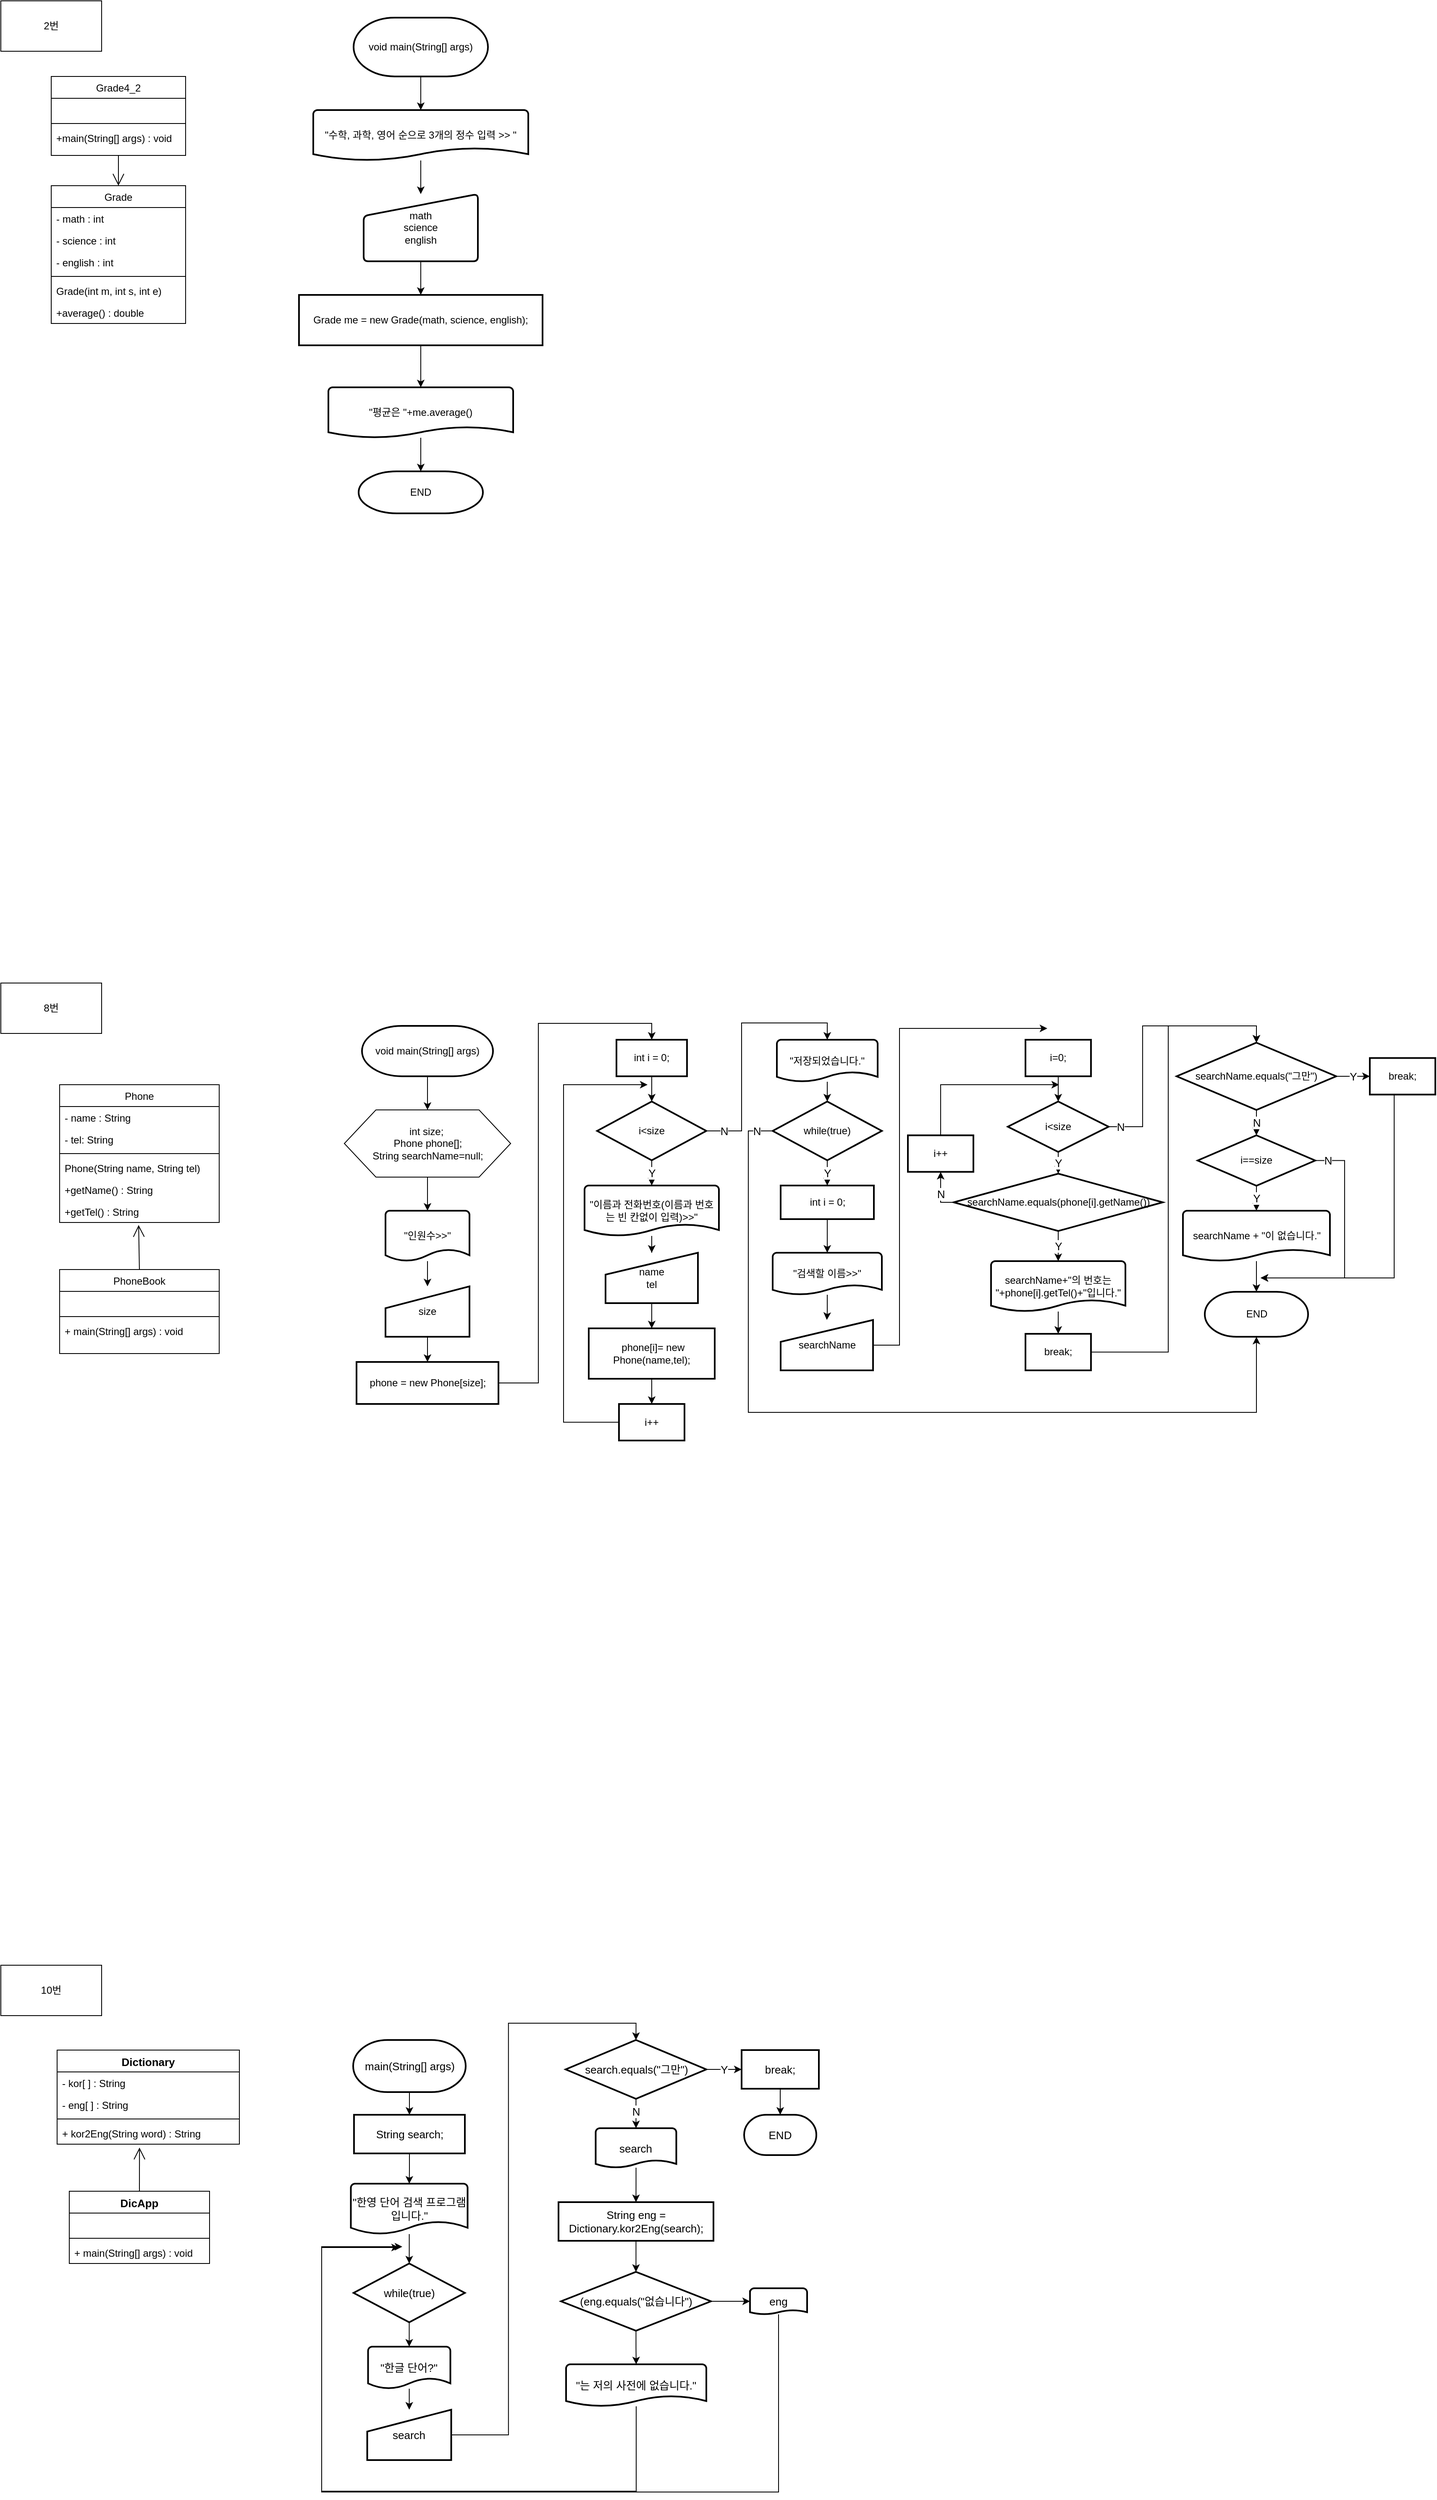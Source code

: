 <mxfile version="14.4.8" type="github">
  <diagram id="C5RBs43oDa-KdzZeNtuy" name="Page-1">
    <mxGraphModel dx="1182" dy="707" grid="0" gridSize="10" guides="1" tooltips="1" connect="1" arrows="1" fold="1" page="1" pageScale="1" pageWidth="827" pageHeight="1169" math="0" shadow="0">
      <root>
        <mxCell id="WIyWlLk6GJQsqaUBKTNV-0" />
        <mxCell id="WIyWlLk6GJQsqaUBKTNV-1" parent="WIyWlLk6GJQsqaUBKTNV-0" />
        <mxCell id="zkfFHV4jXpPFQw0GAbJ--0" value="Grade" style="swimlane;fontStyle=0;align=center;verticalAlign=top;childLayout=stackLayout;horizontal=1;startSize=26;horizontalStack=0;resizeParent=1;resizeLast=0;collapsible=1;marginBottom=0;rounded=0;shadow=0;strokeWidth=1;" parent="WIyWlLk6GJQsqaUBKTNV-1" vertex="1">
          <mxGeometry x="60" y="220" width="160" height="164" as="geometry">
            <mxRectangle x="230" y="140" width="160" height="26" as="alternateBounds" />
          </mxGeometry>
        </mxCell>
        <mxCell id="zkfFHV4jXpPFQw0GAbJ--1" value="- math : int " style="text;align=left;verticalAlign=top;spacingLeft=4;spacingRight=4;overflow=hidden;rotatable=0;points=[[0,0.5],[1,0.5]];portConstraint=eastwest;" parent="zkfFHV4jXpPFQw0GAbJ--0" vertex="1">
          <mxGeometry y="26" width="160" height="26" as="geometry" />
        </mxCell>
        <mxCell id="zkfFHV4jXpPFQw0GAbJ--2" value="- science : int" style="text;align=left;verticalAlign=top;spacingLeft=4;spacingRight=4;overflow=hidden;rotatable=0;points=[[0,0.5],[1,0.5]];portConstraint=eastwest;rounded=0;shadow=0;html=0;" parent="zkfFHV4jXpPFQw0GAbJ--0" vertex="1">
          <mxGeometry y="52" width="160" height="26" as="geometry" />
        </mxCell>
        <mxCell id="zkfFHV4jXpPFQw0GAbJ--3" value="- english : int" style="text;align=left;verticalAlign=top;spacingLeft=4;spacingRight=4;overflow=hidden;rotatable=0;points=[[0,0.5],[1,0.5]];portConstraint=eastwest;rounded=0;shadow=0;html=0;" parent="zkfFHV4jXpPFQw0GAbJ--0" vertex="1">
          <mxGeometry y="78" width="160" height="26" as="geometry" />
        </mxCell>
        <mxCell id="zkfFHV4jXpPFQw0GAbJ--4" value="" style="line;html=1;strokeWidth=1;align=left;verticalAlign=middle;spacingTop=-1;spacingLeft=3;spacingRight=3;rotatable=0;labelPosition=right;points=[];portConstraint=eastwest;" parent="zkfFHV4jXpPFQw0GAbJ--0" vertex="1">
          <mxGeometry y="104" width="160" height="8" as="geometry" />
        </mxCell>
        <mxCell id="zkfFHV4jXpPFQw0GAbJ--5" value="Grade(int m, int s, int e)" style="text;align=left;verticalAlign=top;spacingLeft=4;spacingRight=4;overflow=hidden;rotatable=0;points=[[0,0.5],[1,0.5]];portConstraint=eastwest;" parent="zkfFHV4jXpPFQw0GAbJ--0" vertex="1">
          <mxGeometry y="112" width="160" height="26" as="geometry" />
        </mxCell>
        <mxCell id="ldbKTRJ3cHXNDMAEZ_0d-0" value="+average() : double" style="text;align=left;verticalAlign=top;spacingLeft=4;spacingRight=4;overflow=hidden;rotatable=0;points=[[0,0.5],[1,0.5]];portConstraint=eastwest;" vertex="1" parent="zkfFHV4jXpPFQw0GAbJ--0">
          <mxGeometry y="138" width="160" height="26" as="geometry" />
        </mxCell>
        <mxCell id="zkfFHV4jXpPFQw0GAbJ--6" value="Grade4_2" style="swimlane;fontStyle=0;align=center;verticalAlign=top;childLayout=stackLayout;horizontal=1;startSize=26;horizontalStack=0;resizeParent=1;resizeLast=0;collapsible=1;marginBottom=0;rounded=0;shadow=0;strokeWidth=1;" parent="WIyWlLk6GJQsqaUBKTNV-1" vertex="1">
          <mxGeometry x="60" y="90" width="160" height="94" as="geometry">
            <mxRectangle x="130" y="380" width="160" height="26" as="alternateBounds" />
          </mxGeometry>
        </mxCell>
        <mxCell id="zkfFHV4jXpPFQw0GAbJ--7" value=" " style="text;align=left;verticalAlign=top;spacingLeft=4;spacingRight=4;overflow=hidden;rotatable=0;points=[[0,0.5],[1,0.5]];portConstraint=eastwest;" parent="zkfFHV4jXpPFQw0GAbJ--6" vertex="1">
          <mxGeometry y="26" width="160" height="26" as="geometry" />
        </mxCell>
        <mxCell id="zkfFHV4jXpPFQw0GAbJ--9" value="" style="line;html=1;strokeWidth=1;align=left;verticalAlign=middle;spacingTop=-1;spacingLeft=3;spacingRight=3;rotatable=0;labelPosition=right;points=[];portConstraint=eastwest;" parent="zkfFHV4jXpPFQw0GAbJ--6" vertex="1">
          <mxGeometry y="52" width="160" height="8" as="geometry" />
        </mxCell>
        <mxCell id="zkfFHV4jXpPFQw0GAbJ--10" value="+main(String[] args) : void" style="text;align=left;verticalAlign=top;spacingLeft=4;spacingRight=4;overflow=hidden;rotatable=0;points=[[0,0.5],[1,0.5]];portConstraint=eastwest;fontStyle=0" parent="zkfFHV4jXpPFQw0GAbJ--6" vertex="1">
          <mxGeometry y="60" width="160" height="26" as="geometry" />
        </mxCell>
        <mxCell id="ldbKTRJ3cHXNDMAEZ_0d-1" value="" style="endArrow=open;endFill=1;endSize=12;html=1;exitX=0.5;exitY=1;exitDx=0;exitDy=0;entryX=0.5;entryY=0;entryDx=0;entryDy=0;" edge="1" parent="WIyWlLk6GJQsqaUBKTNV-1" source="zkfFHV4jXpPFQw0GAbJ--6" target="zkfFHV4jXpPFQw0GAbJ--0">
          <mxGeometry width="160" relative="1" as="geometry">
            <mxPoint x="330" y="360" as="sourcePoint" />
            <mxPoint x="490" y="360" as="targetPoint" />
          </mxGeometry>
        </mxCell>
        <mxCell id="ldbKTRJ3cHXNDMAEZ_0d-3" value="2번" style="rounded=0;whiteSpace=wrap;html=1;" vertex="1" parent="WIyWlLk6GJQsqaUBKTNV-1">
          <mxGeometry width="120" height="60" as="geometry" />
        </mxCell>
        <mxCell id="ldbKTRJ3cHXNDMAEZ_0d-10" value="" style="edgeStyle=orthogonalEdgeStyle;rounded=0;orthogonalLoop=1;jettySize=auto;html=1;" edge="1" parent="WIyWlLk6GJQsqaUBKTNV-1" source="ldbKTRJ3cHXNDMAEZ_0d-4" target="ldbKTRJ3cHXNDMAEZ_0d-5">
          <mxGeometry relative="1" as="geometry" />
        </mxCell>
        <mxCell id="ldbKTRJ3cHXNDMAEZ_0d-4" value="void main(String[] args)" style="strokeWidth=2;html=1;shape=mxgraph.flowchart.terminator;whiteSpace=wrap;" vertex="1" parent="WIyWlLk6GJQsqaUBKTNV-1">
          <mxGeometry x="420" y="20" width="160" height="70" as="geometry" />
        </mxCell>
        <mxCell id="ldbKTRJ3cHXNDMAEZ_0d-11" value="" style="edgeStyle=orthogonalEdgeStyle;rounded=0;orthogonalLoop=1;jettySize=auto;html=1;" edge="1" parent="WIyWlLk6GJQsqaUBKTNV-1" source="ldbKTRJ3cHXNDMAEZ_0d-5" target="ldbKTRJ3cHXNDMAEZ_0d-6">
          <mxGeometry relative="1" as="geometry" />
        </mxCell>
        <mxCell id="ldbKTRJ3cHXNDMAEZ_0d-5" value="&quot;수학, 과학, 영어 순으로 3개의 정수 입력 &gt;&gt; &quot;" style="strokeWidth=2;html=1;shape=mxgraph.flowchart.document2;whiteSpace=wrap;size=0.25;" vertex="1" parent="WIyWlLk6GJQsqaUBKTNV-1">
          <mxGeometry x="372" y="130" width="256" height="60" as="geometry" />
        </mxCell>
        <mxCell id="ldbKTRJ3cHXNDMAEZ_0d-12" value="" style="edgeStyle=orthogonalEdgeStyle;rounded=0;orthogonalLoop=1;jettySize=auto;html=1;" edge="1" parent="WIyWlLk6GJQsqaUBKTNV-1" source="ldbKTRJ3cHXNDMAEZ_0d-6" target="ldbKTRJ3cHXNDMAEZ_0d-7">
          <mxGeometry relative="1" as="geometry" />
        </mxCell>
        <mxCell id="ldbKTRJ3cHXNDMAEZ_0d-6" value="math&lt;br&gt;science&lt;br&gt;english" style="html=1;strokeWidth=2;shape=manualInput;whiteSpace=wrap;rounded=1;size=26;arcSize=11;" vertex="1" parent="WIyWlLk6GJQsqaUBKTNV-1">
          <mxGeometry x="432" y="230" width="136" height="80" as="geometry" />
        </mxCell>
        <mxCell id="ldbKTRJ3cHXNDMAEZ_0d-13" value="" style="edgeStyle=orthogonalEdgeStyle;rounded=0;orthogonalLoop=1;jettySize=auto;html=1;" edge="1" parent="WIyWlLk6GJQsqaUBKTNV-1" source="ldbKTRJ3cHXNDMAEZ_0d-7" target="ldbKTRJ3cHXNDMAEZ_0d-8">
          <mxGeometry relative="1" as="geometry" />
        </mxCell>
        <mxCell id="ldbKTRJ3cHXNDMAEZ_0d-7" value="Grade me = new Grade(math, science, english);" style="rounded=1;whiteSpace=wrap;html=1;absoluteArcSize=1;arcSize=0;strokeWidth=2;" vertex="1" parent="WIyWlLk6GJQsqaUBKTNV-1">
          <mxGeometry x="355" y="350" width="290" height="60" as="geometry" />
        </mxCell>
        <mxCell id="ldbKTRJ3cHXNDMAEZ_0d-14" value="" style="edgeStyle=orthogonalEdgeStyle;rounded=0;orthogonalLoop=1;jettySize=auto;html=1;" edge="1" parent="WIyWlLk6GJQsqaUBKTNV-1" source="ldbKTRJ3cHXNDMAEZ_0d-8" target="ldbKTRJ3cHXNDMAEZ_0d-9">
          <mxGeometry relative="1" as="geometry" />
        </mxCell>
        <mxCell id="ldbKTRJ3cHXNDMAEZ_0d-8" value="&quot;평균은 &quot;+me.average()" style="strokeWidth=2;html=1;shape=mxgraph.flowchart.document2;whiteSpace=wrap;size=0.217;" vertex="1" parent="WIyWlLk6GJQsqaUBKTNV-1">
          <mxGeometry x="390" y="460" width="220" height="60" as="geometry" />
        </mxCell>
        <mxCell id="ldbKTRJ3cHXNDMAEZ_0d-9" value="END" style="strokeWidth=2;html=1;shape=mxgraph.flowchart.terminator;whiteSpace=wrap;" vertex="1" parent="WIyWlLk6GJQsqaUBKTNV-1">
          <mxGeometry x="426" y="560" width="148" height="50" as="geometry" />
        </mxCell>
        <mxCell id="ldbKTRJ3cHXNDMAEZ_0d-15" value="8번" style="rounded=0;whiteSpace=wrap;html=1;" vertex="1" parent="WIyWlLk6GJQsqaUBKTNV-1">
          <mxGeometry y="1169" width="120" height="60" as="geometry" />
        </mxCell>
        <mxCell id="ldbKTRJ3cHXNDMAEZ_0d-16" value="Phone" style="swimlane;fontStyle=0;align=center;verticalAlign=top;childLayout=stackLayout;horizontal=1;startSize=26;horizontalStack=0;resizeParent=1;resizeLast=0;collapsible=1;marginBottom=0;rounded=0;shadow=0;strokeWidth=1;" vertex="1" parent="WIyWlLk6GJQsqaUBKTNV-1">
          <mxGeometry x="70" y="1290" width="190" height="164" as="geometry">
            <mxRectangle x="230" y="140" width="160" height="26" as="alternateBounds" />
          </mxGeometry>
        </mxCell>
        <mxCell id="ldbKTRJ3cHXNDMAEZ_0d-17" value="- name : String" style="text;align=left;verticalAlign=top;spacingLeft=4;spacingRight=4;overflow=hidden;rotatable=0;points=[[0,0.5],[1,0.5]];portConstraint=eastwest;" vertex="1" parent="ldbKTRJ3cHXNDMAEZ_0d-16">
          <mxGeometry y="26" width="190" height="26" as="geometry" />
        </mxCell>
        <mxCell id="ldbKTRJ3cHXNDMAEZ_0d-18" value="- tel: String" style="text;align=left;verticalAlign=top;spacingLeft=4;spacingRight=4;overflow=hidden;rotatable=0;points=[[0,0.5],[1,0.5]];portConstraint=eastwest;rounded=0;shadow=0;html=0;" vertex="1" parent="ldbKTRJ3cHXNDMAEZ_0d-16">
          <mxGeometry y="52" width="190" height="26" as="geometry" />
        </mxCell>
        <mxCell id="ldbKTRJ3cHXNDMAEZ_0d-20" value="" style="line;html=1;strokeWidth=1;align=left;verticalAlign=middle;spacingTop=-1;spacingLeft=3;spacingRight=3;rotatable=0;labelPosition=right;points=[];portConstraint=eastwest;" vertex="1" parent="ldbKTRJ3cHXNDMAEZ_0d-16">
          <mxGeometry y="78" width="190" height="8" as="geometry" />
        </mxCell>
        <mxCell id="ldbKTRJ3cHXNDMAEZ_0d-21" value="Phone(String name, String tel)" style="text;align=left;verticalAlign=top;spacingLeft=4;spacingRight=4;overflow=hidden;rotatable=0;points=[[0,0.5],[1,0.5]];portConstraint=eastwest;" vertex="1" parent="ldbKTRJ3cHXNDMAEZ_0d-16">
          <mxGeometry y="86" width="190" height="26" as="geometry" />
        </mxCell>
        <mxCell id="ldbKTRJ3cHXNDMAEZ_0d-22" value="+getName() : String" style="text;align=left;verticalAlign=top;spacingLeft=4;spacingRight=4;overflow=hidden;rotatable=0;points=[[0,0.5],[1,0.5]];portConstraint=eastwest;" vertex="1" parent="ldbKTRJ3cHXNDMAEZ_0d-16">
          <mxGeometry y="112" width="190" height="26" as="geometry" />
        </mxCell>
        <mxCell id="ldbKTRJ3cHXNDMAEZ_0d-23" value="+getTel() : String" style="text;align=left;verticalAlign=top;spacingLeft=4;spacingRight=4;overflow=hidden;rotatable=0;points=[[0,0.5],[1,0.5]];portConstraint=eastwest;" vertex="1" parent="ldbKTRJ3cHXNDMAEZ_0d-16">
          <mxGeometry y="138" width="190" height="26" as="geometry" />
        </mxCell>
        <mxCell id="ldbKTRJ3cHXNDMAEZ_0d-24" value="PhoneBook" style="swimlane;fontStyle=0;align=center;verticalAlign=top;childLayout=stackLayout;horizontal=1;startSize=26;horizontalStack=0;resizeParent=1;resizeLast=0;collapsible=1;marginBottom=0;rounded=0;shadow=0;strokeWidth=1;" vertex="1" parent="WIyWlLk6GJQsqaUBKTNV-1">
          <mxGeometry x="70" y="1510" width="190" height="100" as="geometry">
            <mxRectangle x="230" y="140" width="160" height="26" as="alternateBounds" />
          </mxGeometry>
        </mxCell>
        <mxCell id="ldbKTRJ3cHXNDMAEZ_0d-25" value=" " style="text;align=left;verticalAlign=top;spacingLeft=4;spacingRight=4;overflow=hidden;rotatable=0;points=[[0,0.5],[1,0.5]];portConstraint=eastwest;" vertex="1" parent="ldbKTRJ3cHXNDMAEZ_0d-24">
          <mxGeometry y="26" width="190" height="26" as="geometry" />
        </mxCell>
        <mxCell id="ldbKTRJ3cHXNDMAEZ_0d-27" value="" style="line;html=1;strokeWidth=1;align=left;verticalAlign=middle;spacingTop=-1;spacingLeft=3;spacingRight=3;rotatable=0;labelPosition=right;points=[];portConstraint=eastwest;" vertex="1" parent="ldbKTRJ3cHXNDMAEZ_0d-24">
          <mxGeometry y="52" width="190" height="8" as="geometry" />
        </mxCell>
        <mxCell id="ldbKTRJ3cHXNDMAEZ_0d-29" value="+ main(String[] args) : void" style="text;align=left;verticalAlign=top;spacingLeft=4;spacingRight=4;overflow=hidden;rotatable=0;points=[[0,0.5],[1,0.5]];portConstraint=eastwest;" vertex="1" parent="ldbKTRJ3cHXNDMAEZ_0d-24">
          <mxGeometry y="60" width="190" height="26" as="geometry" />
        </mxCell>
        <mxCell id="ldbKTRJ3cHXNDMAEZ_0d-31" value="" style="endArrow=open;endFill=1;endSize=12;html=1;entryX=0.495;entryY=1.115;entryDx=0;entryDy=0;exitX=0.5;exitY=0;exitDx=0;exitDy=0;entryPerimeter=0;" edge="1" parent="WIyWlLk6GJQsqaUBKTNV-1" source="ldbKTRJ3cHXNDMAEZ_0d-24" target="ldbKTRJ3cHXNDMAEZ_0d-23">
          <mxGeometry width="160" relative="1" as="geometry">
            <mxPoint x="320.6" y="1359.334" as="sourcePoint" />
            <mxPoint x="270" y="1359" as="targetPoint" />
          </mxGeometry>
        </mxCell>
        <mxCell id="ldbKTRJ3cHXNDMAEZ_0d-45" value="" style="edgeStyle=orthogonalEdgeStyle;rounded=0;orthogonalLoop=1;jettySize=auto;html=1;" edge="1" parent="WIyWlLk6GJQsqaUBKTNV-1" source="ldbKTRJ3cHXNDMAEZ_0d-32" target="ldbKTRJ3cHXNDMAEZ_0d-33">
          <mxGeometry relative="1" as="geometry" />
        </mxCell>
        <mxCell id="ldbKTRJ3cHXNDMAEZ_0d-32" value="void main(String[] args)" style="strokeWidth=2;html=1;shape=mxgraph.flowchart.terminator;whiteSpace=wrap;" vertex="1" parent="WIyWlLk6GJQsqaUBKTNV-1">
          <mxGeometry x="430" y="1220" width="156" height="60" as="geometry" />
        </mxCell>
        <mxCell id="ldbKTRJ3cHXNDMAEZ_0d-46" value="" style="edgeStyle=orthogonalEdgeStyle;rounded=0;orthogonalLoop=1;jettySize=auto;html=1;" edge="1" parent="WIyWlLk6GJQsqaUBKTNV-1" source="ldbKTRJ3cHXNDMAEZ_0d-33" target="ldbKTRJ3cHXNDMAEZ_0d-34">
          <mxGeometry relative="1" as="geometry" />
        </mxCell>
        <mxCell id="ldbKTRJ3cHXNDMAEZ_0d-33" value="&lt;div&gt;int size;&amp;nbsp;&lt;/div&gt;&lt;div&gt;&lt;span&gt;		&lt;/span&gt;Phone phone[];&lt;/div&gt;&lt;div&gt;&lt;span&gt;		&lt;/span&gt;String searchName=null;&lt;/div&gt;" style="verticalLabelPosition=middle;verticalAlign=middle;html=1;shape=hexagon;perimeter=hexagonPerimeter2;arcSize=6;size=0.19;labelPosition=center;align=center;" vertex="1" parent="WIyWlLk6GJQsqaUBKTNV-1">
          <mxGeometry x="409" y="1320" width="198" height="80" as="geometry" />
        </mxCell>
        <mxCell id="ldbKTRJ3cHXNDMAEZ_0d-47" value="" style="edgeStyle=orthogonalEdgeStyle;rounded=0;orthogonalLoop=1;jettySize=auto;html=1;" edge="1" parent="WIyWlLk6GJQsqaUBKTNV-1" source="ldbKTRJ3cHXNDMAEZ_0d-34" target="ldbKTRJ3cHXNDMAEZ_0d-36">
          <mxGeometry relative="1" as="geometry" />
        </mxCell>
        <mxCell id="ldbKTRJ3cHXNDMAEZ_0d-34" value="&quot;인원수&amp;gt;&amp;gt;&quot;" style="strokeWidth=2;html=1;shape=mxgraph.flowchart.document2;whiteSpace=wrap;size=0.233;" vertex="1" parent="WIyWlLk6GJQsqaUBKTNV-1">
          <mxGeometry x="458" y="1440" width="100" height="60" as="geometry" />
        </mxCell>
        <mxCell id="ldbKTRJ3cHXNDMAEZ_0d-49" style="edgeStyle=orthogonalEdgeStyle;rounded=0;orthogonalLoop=1;jettySize=auto;html=1;entryX=0.5;entryY=0;entryDx=0;entryDy=0;" edge="1" parent="WIyWlLk6GJQsqaUBKTNV-1" source="ldbKTRJ3cHXNDMAEZ_0d-35" target="ldbKTRJ3cHXNDMAEZ_0d-38">
          <mxGeometry relative="1" as="geometry">
            <Array as="points">
              <mxPoint x="640" y="1645" />
              <mxPoint x="640" y="1217" />
              <mxPoint x="775" y="1217" />
            </Array>
          </mxGeometry>
        </mxCell>
        <mxCell id="ldbKTRJ3cHXNDMAEZ_0d-35" value="phone = new Phone[size];" style="rounded=1;whiteSpace=wrap;html=1;absoluteArcSize=1;arcSize=0;strokeWidth=2;" vertex="1" parent="WIyWlLk6GJQsqaUBKTNV-1">
          <mxGeometry x="423.5" y="1620" width="169" height="50" as="geometry" />
        </mxCell>
        <mxCell id="ldbKTRJ3cHXNDMAEZ_0d-48" value="" style="edgeStyle=orthogonalEdgeStyle;rounded=0;orthogonalLoop=1;jettySize=auto;html=1;" edge="1" parent="WIyWlLk6GJQsqaUBKTNV-1" source="ldbKTRJ3cHXNDMAEZ_0d-36" target="ldbKTRJ3cHXNDMAEZ_0d-35">
          <mxGeometry relative="1" as="geometry" />
        </mxCell>
        <mxCell id="ldbKTRJ3cHXNDMAEZ_0d-36" value="size" style="html=1;strokeWidth=2;shape=manualInput;whiteSpace=wrap;rounded=1;size=26;arcSize=0;" vertex="1" parent="WIyWlLk6GJQsqaUBKTNV-1">
          <mxGeometry x="458" y="1530" width="100" height="60" as="geometry" />
        </mxCell>
        <mxCell id="ldbKTRJ3cHXNDMAEZ_0d-50" value="" style="edgeStyle=orthogonalEdgeStyle;rounded=0;orthogonalLoop=1;jettySize=auto;html=1;" edge="1" parent="WIyWlLk6GJQsqaUBKTNV-1" source="ldbKTRJ3cHXNDMAEZ_0d-38" target="ldbKTRJ3cHXNDMAEZ_0d-39">
          <mxGeometry relative="1" as="geometry" />
        </mxCell>
        <mxCell id="ldbKTRJ3cHXNDMAEZ_0d-38" value="int i = 0;" style="rounded=1;whiteSpace=wrap;html=1;absoluteArcSize=1;arcSize=0;strokeWidth=2;" vertex="1" parent="WIyWlLk6GJQsqaUBKTNV-1">
          <mxGeometry x="733" y="1236.5" width="84" height="43.5" as="geometry" />
        </mxCell>
        <mxCell id="ldbKTRJ3cHXNDMAEZ_0d-55" value="Y" style="edgeStyle=orthogonalEdgeStyle;rounded=0;orthogonalLoop=1;jettySize=auto;html=1;entryX=0.5;entryY=0;entryDx=0;entryDy=0;entryPerimeter=0;fontSize=13;" edge="1" parent="WIyWlLk6GJQsqaUBKTNV-1" source="ldbKTRJ3cHXNDMAEZ_0d-39" target="ldbKTRJ3cHXNDMAEZ_0d-41">
          <mxGeometry relative="1" as="geometry" />
        </mxCell>
        <mxCell id="ldbKTRJ3cHXNDMAEZ_0d-62" value="N" style="edgeStyle=orthogonalEdgeStyle;rounded=0;orthogonalLoop=1;jettySize=auto;html=1;entryX=0.5;entryY=0;entryDx=0;entryDy=0;entryPerimeter=0;fontSize=13;" edge="1" parent="WIyWlLk6GJQsqaUBKTNV-1" source="ldbKTRJ3cHXNDMAEZ_0d-39" target="ldbKTRJ3cHXNDMAEZ_0d-44">
          <mxGeometry x="-0.858" relative="1" as="geometry">
            <mxPoint as="offset" />
          </mxGeometry>
        </mxCell>
        <mxCell id="ldbKTRJ3cHXNDMAEZ_0d-39" value="i&amp;lt;size" style="strokeWidth=2;html=1;shape=mxgraph.flowchart.decision;whiteSpace=wrap;" vertex="1" parent="WIyWlLk6GJQsqaUBKTNV-1">
          <mxGeometry x="710" y="1310" width="130" height="70" as="geometry" />
        </mxCell>
        <mxCell id="ldbKTRJ3cHXNDMAEZ_0d-61" style="edgeStyle=orthogonalEdgeStyle;rounded=0;orthogonalLoop=1;jettySize=auto;html=1;" edge="1" parent="WIyWlLk6GJQsqaUBKTNV-1" source="ldbKTRJ3cHXNDMAEZ_0d-40">
          <mxGeometry relative="1" as="geometry">
            <mxPoint x="770" y="1290" as="targetPoint" />
            <Array as="points">
              <mxPoint x="670" y="1692" />
              <mxPoint x="670" y="1290" />
            </Array>
          </mxGeometry>
        </mxCell>
        <mxCell id="ldbKTRJ3cHXNDMAEZ_0d-40" value="i++" style="rounded=1;whiteSpace=wrap;html=1;absoluteArcSize=1;arcSize=0;strokeWidth=2;" vertex="1" parent="WIyWlLk6GJQsqaUBKTNV-1">
          <mxGeometry x="736" y="1670" width="78" height="43.5" as="geometry" />
        </mxCell>
        <mxCell id="ldbKTRJ3cHXNDMAEZ_0d-56" value="" style="edgeStyle=orthogonalEdgeStyle;rounded=0;orthogonalLoop=1;jettySize=auto;html=1;" edge="1" parent="WIyWlLk6GJQsqaUBKTNV-1" source="ldbKTRJ3cHXNDMAEZ_0d-41" target="ldbKTRJ3cHXNDMAEZ_0d-43">
          <mxGeometry relative="1" as="geometry" />
        </mxCell>
        <mxCell id="ldbKTRJ3cHXNDMAEZ_0d-41" value="&quot;이름과 전화번호(이름과 번호는 빈 칸없이 입력)&amp;gt;&amp;gt;&quot;" style="strokeWidth=2;html=1;shape=mxgraph.flowchart.document2;whiteSpace=wrap;size=0.233;" vertex="1" parent="WIyWlLk6GJQsqaUBKTNV-1">
          <mxGeometry x="695" y="1410" width="160" height="60" as="geometry" />
        </mxCell>
        <mxCell id="ldbKTRJ3cHXNDMAEZ_0d-60" value="" style="edgeStyle=orthogonalEdgeStyle;rounded=0;orthogonalLoop=1;jettySize=auto;html=1;" edge="1" parent="WIyWlLk6GJQsqaUBKTNV-1" source="ldbKTRJ3cHXNDMAEZ_0d-42" target="ldbKTRJ3cHXNDMAEZ_0d-40">
          <mxGeometry relative="1" as="geometry" />
        </mxCell>
        <mxCell id="ldbKTRJ3cHXNDMAEZ_0d-42" value="&lt;div&gt;&lt;span&gt;&amp;nbsp;&lt;/span&gt;&lt;span&gt;phone[i]= new Phone(name,tel);&lt;/span&gt;&lt;/div&gt;" style="rounded=1;whiteSpace=wrap;html=1;absoluteArcSize=1;arcSize=0;strokeWidth=2;" vertex="1" parent="WIyWlLk6GJQsqaUBKTNV-1">
          <mxGeometry x="700" y="1580" width="150" height="60" as="geometry" />
        </mxCell>
        <mxCell id="ldbKTRJ3cHXNDMAEZ_0d-57" value="" style="edgeStyle=orthogonalEdgeStyle;rounded=0;orthogonalLoop=1;jettySize=auto;html=1;" edge="1" parent="WIyWlLk6GJQsqaUBKTNV-1" source="ldbKTRJ3cHXNDMAEZ_0d-43" target="ldbKTRJ3cHXNDMAEZ_0d-42">
          <mxGeometry relative="1" as="geometry" />
        </mxCell>
        <mxCell id="ldbKTRJ3cHXNDMAEZ_0d-43" value="name&lt;br&gt;tel" style="html=1;strokeWidth=2;shape=manualInput;whiteSpace=wrap;rounded=1;size=26;arcSize=0;" vertex="1" parent="WIyWlLk6GJQsqaUBKTNV-1">
          <mxGeometry x="720" y="1490" width="110" height="60" as="geometry" />
        </mxCell>
        <mxCell id="ldbKTRJ3cHXNDMAEZ_0d-68" value="" style="edgeStyle=orthogonalEdgeStyle;rounded=0;orthogonalLoop=1;jettySize=auto;html=1;fontSize=13;" edge="1" parent="WIyWlLk6GJQsqaUBKTNV-1" source="ldbKTRJ3cHXNDMAEZ_0d-44" target="ldbKTRJ3cHXNDMAEZ_0d-64">
          <mxGeometry relative="1" as="geometry" />
        </mxCell>
        <mxCell id="ldbKTRJ3cHXNDMAEZ_0d-44" value="&quot;저장되었습니다.&quot;" style="strokeWidth=2;html=1;shape=mxgraph.flowchart.document2;whiteSpace=wrap;size=0.233;" vertex="1" parent="WIyWlLk6GJQsqaUBKTNV-1">
          <mxGeometry x="924" y="1236.5" width="120" height="50" as="geometry" />
        </mxCell>
        <mxCell id="ldbKTRJ3cHXNDMAEZ_0d-72" value="Y" style="edgeStyle=orthogonalEdgeStyle;rounded=0;orthogonalLoop=1;jettySize=auto;html=1;entryX=0.5;entryY=0;entryDx=0;entryDy=0;fontSize=13;" edge="1" parent="WIyWlLk6GJQsqaUBKTNV-1" source="ldbKTRJ3cHXNDMAEZ_0d-64" target="ldbKTRJ3cHXNDMAEZ_0d-65">
          <mxGeometry relative="1" as="geometry" />
        </mxCell>
        <mxCell id="ldbKTRJ3cHXNDMAEZ_0d-106" value="N" style="edgeStyle=orthogonalEdgeStyle;rounded=0;orthogonalLoop=1;jettySize=auto;html=1;fontSize=13;entryX=0.5;entryY=1;entryDx=0;entryDy=0;entryPerimeter=0;" edge="1" parent="WIyWlLk6GJQsqaUBKTNV-1" source="ldbKTRJ3cHXNDMAEZ_0d-64" target="ldbKTRJ3cHXNDMAEZ_0d-104">
          <mxGeometry x="-0.963" relative="1" as="geometry">
            <Array as="points">
              <mxPoint x="890" y="1345" />
              <mxPoint x="890" y="1680" />
              <mxPoint x="1495" y="1680" />
            </Array>
            <mxPoint as="offset" />
          </mxGeometry>
        </mxCell>
        <mxCell id="ldbKTRJ3cHXNDMAEZ_0d-64" value="while(true)" style="strokeWidth=2;html=1;shape=mxgraph.flowchart.decision;whiteSpace=wrap;" vertex="1" parent="WIyWlLk6GJQsqaUBKTNV-1">
          <mxGeometry x="919" y="1310" width="130" height="70" as="geometry" />
        </mxCell>
        <mxCell id="ldbKTRJ3cHXNDMAEZ_0d-74" style="edgeStyle=orthogonalEdgeStyle;rounded=0;orthogonalLoop=1;jettySize=auto;html=1;entryX=0.5;entryY=0;entryDx=0;entryDy=0;entryPerimeter=0;fontSize=13;" edge="1" parent="WIyWlLk6GJQsqaUBKTNV-1" source="ldbKTRJ3cHXNDMAEZ_0d-65" target="ldbKTRJ3cHXNDMAEZ_0d-66">
          <mxGeometry relative="1" as="geometry" />
        </mxCell>
        <mxCell id="ldbKTRJ3cHXNDMAEZ_0d-65" value="int i = 0;" style="rounded=1;whiteSpace=wrap;html=1;absoluteArcSize=1;arcSize=0;strokeWidth=2;" vertex="1" parent="WIyWlLk6GJQsqaUBKTNV-1">
          <mxGeometry x="928.5" y="1410" width="111" height="40" as="geometry" />
        </mxCell>
        <mxCell id="ldbKTRJ3cHXNDMAEZ_0d-75" value="" style="edgeStyle=orthogonalEdgeStyle;rounded=0;orthogonalLoop=1;jettySize=auto;html=1;fontSize=13;" edge="1" parent="WIyWlLk6GJQsqaUBKTNV-1" source="ldbKTRJ3cHXNDMAEZ_0d-66" target="ldbKTRJ3cHXNDMAEZ_0d-67">
          <mxGeometry relative="1" as="geometry" />
        </mxCell>
        <mxCell id="ldbKTRJ3cHXNDMAEZ_0d-66" value="&quot;검색할 이름&amp;gt;&amp;gt;&quot;" style="strokeWidth=2;html=1;shape=mxgraph.flowchart.document2;whiteSpace=wrap;size=0.233;" vertex="1" parent="WIyWlLk6GJQsqaUBKTNV-1">
          <mxGeometry x="919" y="1490" width="130" height="50" as="geometry" />
        </mxCell>
        <mxCell id="ldbKTRJ3cHXNDMAEZ_0d-83" style="edgeStyle=orthogonalEdgeStyle;rounded=0;orthogonalLoop=1;jettySize=auto;html=1;fontSize=13;" edge="1" parent="WIyWlLk6GJQsqaUBKTNV-1" source="ldbKTRJ3cHXNDMAEZ_0d-67">
          <mxGeometry relative="1" as="geometry">
            <mxPoint x="1246" y="1223" as="targetPoint" />
            <Array as="points">
              <mxPoint x="1070" y="1600" />
              <mxPoint x="1070" y="1223" />
              <mxPoint x="1220" y="1223" />
            </Array>
          </mxGeometry>
        </mxCell>
        <mxCell id="ldbKTRJ3cHXNDMAEZ_0d-67" value="searchName" style="html=1;strokeWidth=2;shape=manualInput;whiteSpace=wrap;rounded=1;size=26;arcSize=0;" vertex="1" parent="WIyWlLk6GJQsqaUBKTNV-1">
          <mxGeometry x="928.5" y="1570" width="110" height="60" as="geometry" />
        </mxCell>
        <mxCell id="ldbKTRJ3cHXNDMAEZ_0d-87" value="Y" style="edgeStyle=orthogonalEdgeStyle;rounded=0;orthogonalLoop=1;jettySize=auto;html=1;entryX=0.5;entryY=0;entryDx=0;entryDy=0;entryPerimeter=0;fontSize=13;" edge="1" parent="WIyWlLk6GJQsqaUBKTNV-1" source="ldbKTRJ3cHXNDMAEZ_0d-76" target="ldbKTRJ3cHXNDMAEZ_0d-79">
          <mxGeometry relative="1" as="geometry" />
        </mxCell>
        <mxCell id="ldbKTRJ3cHXNDMAEZ_0d-122" value="N" style="edgeStyle=orthogonalEdgeStyle;rounded=0;orthogonalLoop=1;jettySize=auto;html=1;entryX=0.5;entryY=0;entryDx=0;entryDy=0;entryPerimeter=0;fontSize=13;" edge="1" parent="WIyWlLk6GJQsqaUBKTNV-1" source="ldbKTRJ3cHXNDMAEZ_0d-76" target="ldbKTRJ3cHXNDMAEZ_0d-93">
          <mxGeometry x="-0.911" relative="1" as="geometry">
            <mxPoint as="offset" />
          </mxGeometry>
        </mxCell>
        <mxCell id="ldbKTRJ3cHXNDMAEZ_0d-76" value="i&amp;lt;size" style="strokeWidth=2;html=1;shape=mxgraph.flowchart.decision;whiteSpace=wrap;" vertex="1" parent="WIyWlLk6GJQsqaUBKTNV-1">
          <mxGeometry x="1199" y="1310" width="120" height="60" as="geometry" />
        </mxCell>
        <mxCell id="ldbKTRJ3cHXNDMAEZ_0d-110" style="edgeStyle=orthogonalEdgeStyle;rounded=0;orthogonalLoop=1;jettySize=auto;html=1;fontSize=13;" edge="1" parent="WIyWlLk6GJQsqaUBKTNV-1" source="ldbKTRJ3cHXNDMAEZ_0d-77">
          <mxGeometry relative="1" as="geometry">
            <mxPoint x="1260" y="1290" as="targetPoint" />
            <Array as="points">
              <mxPoint x="1119" y="1290" />
            </Array>
          </mxGeometry>
        </mxCell>
        <mxCell id="ldbKTRJ3cHXNDMAEZ_0d-77" value="i++" style="rounded=1;whiteSpace=wrap;html=1;absoluteArcSize=1;arcSize=0;strokeWidth=2;" vertex="1" parent="WIyWlLk6GJQsqaUBKTNV-1">
          <mxGeometry x="1080" y="1350.25" width="78" height="43.5" as="geometry" />
        </mxCell>
        <mxCell id="ldbKTRJ3cHXNDMAEZ_0d-86" style="edgeStyle=orthogonalEdgeStyle;rounded=0;orthogonalLoop=1;jettySize=auto;html=1;entryX=0.5;entryY=0;entryDx=0;entryDy=0;entryPerimeter=0;fontSize=13;" edge="1" parent="WIyWlLk6GJQsqaUBKTNV-1" source="ldbKTRJ3cHXNDMAEZ_0d-78" target="ldbKTRJ3cHXNDMAEZ_0d-76">
          <mxGeometry relative="1" as="geometry" />
        </mxCell>
        <mxCell id="ldbKTRJ3cHXNDMAEZ_0d-78" value="i=0;" style="rounded=1;whiteSpace=wrap;html=1;absoluteArcSize=1;arcSize=0;strokeWidth=2;" vertex="1" parent="WIyWlLk6GJQsqaUBKTNV-1">
          <mxGeometry x="1220" y="1236.5" width="78" height="43.5" as="geometry" />
        </mxCell>
        <mxCell id="ldbKTRJ3cHXNDMAEZ_0d-88" value="Y" style="edgeStyle=orthogonalEdgeStyle;rounded=0;orthogonalLoop=1;jettySize=auto;html=1;fontSize=13;" edge="1" parent="WIyWlLk6GJQsqaUBKTNV-1" source="ldbKTRJ3cHXNDMAEZ_0d-79" target="ldbKTRJ3cHXNDMAEZ_0d-80">
          <mxGeometry relative="1" as="geometry" />
        </mxCell>
        <mxCell id="ldbKTRJ3cHXNDMAEZ_0d-109" value="N" style="edgeStyle=orthogonalEdgeStyle;rounded=0;orthogonalLoop=1;jettySize=auto;html=1;entryX=0.5;entryY=1;entryDx=0;entryDy=0;fontSize=13;" edge="1" parent="WIyWlLk6GJQsqaUBKTNV-1" source="ldbKTRJ3cHXNDMAEZ_0d-79" target="ldbKTRJ3cHXNDMAEZ_0d-77">
          <mxGeometry relative="1" as="geometry">
            <Array as="points">
              <mxPoint x="1119" y="1430" />
            </Array>
          </mxGeometry>
        </mxCell>
        <mxCell id="ldbKTRJ3cHXNDMAEZ_0d-79" value="searchName.equals(phone[i].getName())" style="strokeWidth=2;html=1;shape=mxgraph.flowchart.decision;whiteSpace=wrap;" vertex="1" parent="WIyWlLk6GJQsqaUBKTNV-1">
          <mxGeometry x="1134.5" y="1395.88" width="249" height="68.25" as="geometry" />
        </mxCell>
        <mxCell id="ldbKTRJ3cHXNDMAEZ_0d-111" value="" style="edgeStyle=orthogonalEdgeStyle;rounded=0;orthogonalLoop=1;jettySize=auto;html=1;fontSize=13;" edge="1" parent="WIyWlLk6GJQsqaUBKTNV-1" source="ldbKTRJ3cHXNDMAEZ_0d-80" target="ldbKTRJ3cHXNDMAEZ_0d-82">
          <mxGeometry relative="1" as="geometry" />
        </mxCell>
        <mxCell id="ldbKTRJ3cHXNDMAEZ_0d-80" value="searchName+&quot;의 번호는 &quot;+phone[i].getTel()+&quot;입니다.&quot;" style="strokeWidth=2;html=1;shape=mxgraph.flowchart.document2;whiteSpace=wrap;size=0.233;" vertex="1" parent="WIyWlLk6GJQsqaUBKTNV-1">
          <mxGeometry x="1179" y="1500" width="160" height="60" as="geometry" />
        </mxCell>
        <mxCell id="ldbKTRJ3cHXNDMAEZ_0d-112" style="edgeStyle=orthogonalEdgeStyle;rounded=0;orthogonalLoop=1;jettySize=auto;html=1;entryX=0.5;entryY=0;entryDx=0;entryDy=0;entryPerimeter=0;fontSize=13;" edge="1" parent="WIyWlLk6GJQsqaUBKTNV-1" source="ldbKTRJ3cHXNDMAEZ_0d-82" target="ldbKTRJ3cHXNDMAEZ_0d-93">
          <mxGeometry relative="1" as="geometry">
            <Array as="points">
              <mxPoint x="1390" y="1608" />
              <mxPoint x="1390" y="1220" />
              <mxPoint x="1495" y="1220" />
            </Array>
          </mxGeometry>
        </mxCell>
        <mxCell id="ldbKTRJ3cHXNDMAEZ_0d-82" value="break;" style="rounded=1;whiteSpace=wrap;html=1;absoluteArcSize=1;arcSize=0;strokeWidth=2;" vertex="1" parent="WIyWlLk6GJQsqaUBKTNV-1">
          <mxGeometry x="1220" y="1586.5" width="78" height="43.5" as="geometry" />
        </mxCell>
        <mxCell id="ldbKTRJ3cHXNDMAEZ_0d-115" value="Y" style="edgeStyle=orthogonalEdgeStyle;rounded=0;orthogonalLoop=1;jettySize=auto;html=1;fontSize=13;" edge="1" parent="WIyWlLk6GJQsqaUBKTNV-1" source="ldbKTRJ3cHXNDMAEZ_0d-93" target="ldbKTRJ3cHXNDMAEZ_0d-95">
          <mxGeometry relative="1" as="geometry" />
        </mxCell>
        <mxCell id="ldbKTRJ3cHXNDMAEZ_0d-116" value="N" style="edgeStyle=orthogonalEdgeStyle;rounded=0;orthogonalLoop=1;jettySize=auto;html=1;fontSize=13;" edge="1" parent="WIyWlLk6GJQsqaUBKTNV-1" source="ldbKTRJ3cHXNDMAEZ_0d-93" target="ldbKTRJ3cHXNDMAEZ_0d-96">
          <mxGeometry relative="1" as="geometry" />
        </mxCell>
        <mxCell id="ldbKTRJ3cHXNDMAEZ_0d-93" value="searchName.equals(&quot;그만&quot;)" style="strokeWidth=2;html=1;shape=mxgraph.flowchart.decision;whiteSpace=wrap;" vertex="1" parent="WIyWlLk6GJQsqaUBKTNV-1">
          <mxGeometry x="1400" y="1240" width="190" height="80" as="geometry" />
        </mxCell>
        <mxCell id="ldbKTRJ3cHXNDMAEZ_0d-121" style="edgeStyle=orthogonalEdgeStyle;rounded=0;orthogonalLoop=1;jettySize=auto;html=1;fontSize=13;" edge="1" parent="WIyWlLk6GJQsqaUBKTNV-1" source="ldbKTRJ3cHXNDMAEZ_0d-95">
          <mxGeometry relative="1" as="geometry">
            <mxPoint x="1500" y="1520" as="targetPoint" />
            <Array as="points">
              <mxPoint x="1659" y="1520" />
            </Array>
          </mxGeometry>
        </mxCell>
        <mxCell id="ldbKTRJ3cHXNDMAEZ_0d-95" value="break;" style="rounded=1;whiteSpace=wrap;html=1;absoluteArcSize=1;arcSize=0;strokeWidth=2;" vertex="1" parent="WIyWlLk6GJQsqaUBKTNV-1">
          <mxGeometry x="1630" y="1258.25" width="78" height="43.5" as="geometry" />
        </mxCell>
        <mxCell id="ldbKTRJ3cHXNDMAEZ_0d-117" value="Y" style="edgeStyle=orthogonalEdgeStyle;rounded=0;orthogonalLoop=1;jettySize=auto;html=1;fontSize=13;" edge="1" parent="WIyWlLk6GJQsqaUBKTNV-1" source="ldbKTRJ3cHXNDMAEZ_0d-96" target="ldbKTRJ3cHXNDMAEZ_0d-97">
          <mxGeometry relative="1" as="geometry" />
        </mxCell>
        <mxCell id="ldbKTRJ3cHXNDMAEZ_0d-120" value="N" style="edgeStyle=orthogonalEdgeStyle;rounded=0;orthogonalLoop=1;jettySize=auto;html=1;fontSize=13;" edge="1" parent="WIyWlLk6GJQsqaUBKTNV-1" source="ldbKTRJ3cHXNDMAEZ_0d-96">
          <mxGeometry x="-0.891" relative="1" as="geometry">
            <mxPoint x="1500" y="1520" as="targetPoint" />
            <Array as="points">
              <mxPoint x="1600" y="1380" />
              <mxPoint x="1600" y="1520" />
            </Array>
            <mxPoint as="offset" />
          </mxGeometry>
        </mxCell>
        <mxCell id="ldbKTRJ3cHXNDMAEZ_0d-96" value="i==size" style="strokeWidth=2;html=1;shape=mxgraph.flowchart.decision;whiteSpace=wrap;" vertex="1" parent="WIyWlLk6GJQsqaUBKTNV-1">
          <mxGeometry x="1425" y="1350.25" width="140" height="60" as="geometry" />
        </mxCell>
        <mxCell id="ldbKTRJ3cHXNDMAEZ_0d-105" value="" style="edgeStyle=orthogonalEdgeStyle;rounded=0;orthogonalLoop=1;jettySize=auto;html=1;fontSize=13;" edge="1" parent="WIyWlLk6GJQsqaUBKTNV-1" source="ldbKTRJ3cHXNDMAEZ_0d-97" target="ldbKTRJ3cHXNDMAEZ_0d-104">
          <mxGeometry relative="1" as="geometry" />
        </mxCell>
        <mxCell id="ldbKTRJ3cHXNDMAEZ_0d-97" value="searchName + &quot;이 없습니다.&quot;" style="strokeWidth=2;html=1;shape=mxgraph.flowchart.document2;whiteSpace=wrap;size=0.233;" vertex="1" parent="WIyWlLk6GJQsqaUBKTNV-1">
          <mxGeometry x="1407.5" y="1440" width="175" height="60" as="geometry" />
        </mxCell>
        <mxCell id="ldbKTRJ3cHXNDMAEZ_0d-104" value="END" style="strokeWidth=2;html=1;shape=mxgraph.flowchart.terminator;whiteSpace=wrap;" vertex="1" parent="WIyWlLk6GJQsqaUBKTNV-1">
          <mxGeometry x="1433.5" y="1536.5" width="123" height="53.5" as="geometry" />
        </mxCell>
        <mxCell id="ldbKTRJ3cHXNDMAEZ_0d-123" value="10번" style="rounded=0;whiteSpace=wrap;html=1;" vertex="1" parent="WIyWlLk6GJQsqaUBKTNV-1">
          <mxGeometry y="2338" width="120" height="60" as="geometry" />
        </mxCell>
        <mxCell id="ldbKTRJ3cHXNDMAEZ_0d-128" value="Dictionary" style="swimlane;fontStyle=1;align=center;verticalAlign=top;childLayout=stackLayout;horizontal=1;startSize=26;horizontalStack=0;resizeParent=1;resizeParentMax=0;resizeLast=0;collapsible=1;marginBottom=0;fontSize=13;" vertex="1" parent="WIyWlLk6GJQsqaUBKTNV-1">
          <mxGeometry x="67" y="2439" width="217" height="112" as="geometry" />
        </mxCell>
        <mxCell id="ldbKTRJ3cHXNDMAEZ_0d-129" value="- kor[ ] : String" style="text;strokeColor=none;fillColor=none;align=left;verticalAlign=top;spacingLeft=4;spacingRight=4;overflow=hidden;rotatable=0;points=[[0,0.5],[1,0.5]];portConstraint=eastwest;" vertex="1" parent="ldbKTRJ3cHXNDMAEZ_0d-128">
          <mxGeometry y="26" width="217" height="26" as="geometry" />
        </mxCell>
        <mxCell id="ldbKTRJ3cHXNDMAEZ_0d-132" value="- eng[ ] : String" style="text;strokeColor=none;fillColor=none;align=left;verticalAlign=top;spacingLeft=4;spacingRight=4;overflow=hidden;rotatable=0;points=[[0,0.5],[1,0.5]];portConstraint=eastwest;" vertex="1" parent="ldbKTRJ3cHXNDMAEZ_0d-128">
          <mxGeometry y="52" width="217" height="26" as="geometry" />
        </mxCell>
        <mxCell id="ldbKTRJ3cHXNDMAEZ_0d-130" value="" style="line;strokeWidth=1;fillColor=none;align=left;verticalAlign=middle;spacingTop=-1;spacingLeft=3;spacingRight=3;rotatable=0;labelPosition=right;points=[];portConstraint=eastwest;" vertex="1" parent="ldbKTRJ3cHXNDMAEZ_0d-128">
          <mxGeometry y="78" width="217" height="8" as="geometry" />
        </mxCell>
        <mxCell id="ldbKTRJ3cHXNDMAEZ_0d-131" value="+ kor2Eng(String word) : String" style="text;strokeColor=none;fillColor=none;align=left;verticalAlign=top;spacingLeft=4;spacingRight=4;overflow=hidden;rotatable=0;points=[[0,0.5],[1,0.5]];portConstraint=eastwest;" vertex="1" parent="ldbKTRJ3cHXNDMAEZ_0d-128">
          <mxGeometry y="86" width="217" height="26" as="geometry" />
        </mxCell>
        <mxCell id="ldbKTRJ3cHXNDMAEZ_0d-133" value="DicApp" style="swimlane;fontStyle=1;align=center;verticalAlign=top;childLayout=stackLayout;horizontal=1;startSize=26;horizontalStack=0;resizeParent=1;resizeParentMax=0;resizeLast=0;collapsible=1;marginBottom=0;fontSize=13;" vertex="1" parent="WIyWlLk6GJQsqaUBKTNV-1">
          <mxGeometry x="81.5" y="2607" width="167" height="86" as="geometry" />
        </mxCell>
        <mxCell id="ldbKTRJ3cHXNDMAEZ_0d-134" value=" " style="text;strokeColor=none;fillColor=none;align=left;verticalAlign=top;spacingLeft=4;spacingRight=4;overflow=hidden;rotatable=0;points=[[0,0.5],[1,0.5]];portConstraint=eastwest;" vertex="1" parent="ldbKTRJ3cHXNDMAEZ_0d-133">
          <mxGeometry y="26" width="167" height="26" as="geometry" />
        </mxCell>
        <mxCell id="ldbKTRJ3cHXNDMAEZ_0d-136" value="" style="line;strokeWidth=1;fillColor=none;align=left;verticalAlign=middle;spacingTop=-1;spacingLeft=3;spacingRight=3;rotatable=0;labelPosition=right;points=[];portConstraint=eastwest;" vertex="1" parent="ldbKTRJ3cHXNDMAEZ_0d-133">
          <mxGeometry y="52" width="167" height="8" as="geometry" />
        </mxCell>
        <mxCell id="ldbKTRJ3cHXNDMAEZ_0d-137" value="+ main(String[] args) : void" style="text;strokeColor=none;fillColor=none;align=left;verticalAlign=top;spacingLeft=4;spacingRight=4;overflow=hidden;rotatable=0;points=[[0,0.5],[1,0.5]];portConstraint=eastwest;" vertex="1" parent="ldbKTRJ3cHXNDMAEZ_0d-133">
          <mxGeometry y="60" width="167" height="26" as="geometry" />
        </mxCell>
        <mxCell id="ldbKTRJ3cHXNDMAEZ_0d-138" value="" style="endArrow=open;endFill=1;endSize=12;html=1;fontSize=13;exitX=0.5;exitY=0;exitDx=0;exitDy=0;entryX=0.452;entryY=1.154;entryDx=0;entryDy=0;entryPerimeter=0;" edge="1" parent="WIyWlLk6GJQsqaUBKTNV-1" source="ldbKTRJ3cHXNDMAEZ_0d-133" target="ldbKTRJ3cHXNDMAEZ_0d-131">
          <mxGeometry width="160" relative="1" as="geometry">
            <mxPoint x="205" y="2649" as="sourcePoint" />
            <mxPoint x="365" y="2649" as="targetPoint" />
          </mxGeometry>
        </mxCell>
        <mxCell id="ldbKTRJ3cHXNDMAEZ_0d-151" style="edgeStyle=orthogonalEdgeStyle;rounded=0;orthogonalLoop=1;jettySize=auto;html=1;entryX=0.5;entryY=0;entryDx=0;entryDy=0;fontSize=13;" edge="1" parent="WIyWlLk6GJQsqaUBKTNV-1" source="ldbKTRJ3cHXNDMAEZ_0d-139" target="ldbKTRJ3cHXNDMAEZ_0d-140">
          <mxGeometry relative="1" as="geometry" />
        </mxCell>
        <mxCell id="ldbKTRJ3cHXNDMAEZ_0d-139" value="main(String[] args)" style="strokeWidth=2;html=1;shape=mxgraph.flowchart.terminator;whiteSpace=wrap;fontSize=13;" vertex="1" parent="WIyWlLk6GJQsqaUBKTNV-1">
          <mxGeometry x="419.5" y="2427" width="134" height="62" as="geometry" />
        </mxCell>
        <mxCell id="ldbKTRJ3cHXNDMAEZ_0d-149" value="" style="edgeStyle=orthogonalEdgeStyle;rounded=0;orthogonalLoop=1;jettySize=auto;html=1;fontSize=13;" edge="1" parent="WIyWlLk6GJQsqaUBKTNV-1" source="ldbKTRJ3cHXNDMAEZ_0d-140" target="ldbKTRJ3cHXNDMAEZ_0d-141">
          <mxGeometry relative="1" as="geometry" />
        </mxCell>
        <mxCell id="ldbKTRJ3cHXNDMAEZ_0d-140" value="String search;" style="rounded=1;whiteSpace=wrap;html=1;absoluteArcSize=1;arcSize=0;strokeWidth=2;fontSize=13;" vertex="1" parent="WIyWlLk6GJQsqaUBKTNV-1">
          <mxGeometry x="420.5" y="2516" width="132" height="46" as="geometry" />
        </mxCell>
        <mxCell id="ldbKTRJ3cHXNDMAEZ_0d-148" value="" style="edgeStyle=orthogonalEdgeStyle;rounded=0;orthogonalLoop=1;jettySize=auto;html=1;fontSize=13;" edge="1" parent="WIyWlLk6GJQsqaUBKTNV-1" source="ldbKTRJ3cHXNDMAEZ_0d-141" target="ldbKTRJ3cHXNDMAEZ_0d-142">
          <mxGeometry relative="1" as="geometry" />
        </mxCell>
        <mxCell id="ldbKTRJ3cHXNDMAEZ_0d-141" value="&quot;한영 단어 검색 프로그램입니다.&quot;" style="strokeWidth=2;html=1;shape=mxgraph.flowchart.document2;whiteSpace=wrap;size=0.25;fontSize=13;" vertex="1" parent="WIyWlLk6GJQsqaUBKTNV-1">
          <mxGeometry x="416.75" y="2598" width="139" height="60" as="geometry" />
        </mxCell>
        <mxCell id="ldbKTRJ3cHXNDMAEZ_0d-147" style="edgeStyle=orthogonalEdgeStyle;rounded=0;orthogonalLoop=1;jettySize=auto;html=1;entryX=0.5;entryY=0;entryDx=0;entryDy=0;entryPerimeter=0;fontSize=13;" edge="1" parent="WIyWlLk6GJQsqaUBKTNV-1" source="ldbKTRJ3cHXNDMAEZ_0d-142" target="ldbKTRJ3cHXNDMAEZ_0d-143">
          <mxGeometry relative="1" as="geometry" />
        </mxCell>
        <mxCell id="ldbKTRJ3cHXNDMAEZ_0d-142" value="while(true)" style="strokeWidth=2;html=1;shape=mxgraph.flowchart.decision;whiteSpace=wrap;fontSize=13;" vertex="1" parent="WIyWlLk6GJQsqaUBKTNV-1">
          <mxGeometry x="420" y="2693" width="132.5" height="70" as="geometry" />
        </mxCell>
        <mxCell id="ldbKTRJ3cHXNDMAEZ_0d-152" value="" style="edgeStyle=orthogonalEdgeStyle;rounded=0;orthogonalLoop=1;jettySize=auto;html=1;fontSize=13;" edge="1" parent="WIyWlLk6GJQsqaUBKTNV-1" source="ldbKTRJ3cHXNDMAEZ_0d-143" target="ldbKTRJ3cHXNDMAEZ_0d-145">
          <mxGeometry relative="1" as="geometry" />
        </mxCell>
        <mxCell id="ldbKTRJ3cHXNDMAEZ_0d-143" value="&quot;한글 단어?&quot;" style="strokeWidth=2;html=1;shape=mxgraph.flowchart.document2;whiteSpace=wrap;size=0.25;fontSize=13;" vertex="1" parent="WIyWlLk6GJQsqaUBKTNV-1">
          <mxGeometry x="437.25" y="2792" width="98" height="50" as="geometry" />
        </mxCell>
        <mxCell id="ldbKTRJ3cHXNDMAEZ_0d-160" style="edgeStyle=orthogonalEdgeStyle;rounded=0;orthogonalLoop=1;jettySize=auto;html=1;entryX=0.5;entryY=0;entryDx=0;entryDy=0;entryPerimeter=0;fontSize=13;" edge="1" parent="WIyWlLk6GJQsqaUBKTNV-1" source="ldbKTRJ3cHXNDMAEZ_0d-145" target="ldbKTRJ3cHXNDMAEZ_0d-154">
          <mxGeometry relative="1" as="geometry" />
        </mxCell>
        <mxCell id="ldbKTRJ3cHXNDMAEZ_0d-145" value="search" style="html=1;strokeWidth=2;shape=manualInput;whiteSpace=wrap;rounded=1;size=26;arcSize=0;fontSize=13;" vertex="1" parent="WIyWlLk6GJQsqaUBKTNV-1">
          <mxGeometry x="436.25" y="2867" width="100" height="60" as="geometry" />
        </mxCell>
        <mxCell id="ldbKTRJ3cHXNDMAEZ_0d-164" value="" style="edgeStyle=orthogonalEdgeStyle;rounded=0;orthogonalLoop=1;jettySize=auto;html=1;fontSize=13;" edge="1" parent="WIyWlLk6GJQsqaUBKTNV-1" source="ldbKTRJ3cHXNDMAEZ_0d-153" target="ldbKTRJ3cHXNDMAEZ_0d-157">
          <mxGeometry relative="1" as="geometry" />
        </mxCell>
        <mxCell id="ldbKTRJ3cHXNDMAEZ_0d-153" value="String eng = Dictionary.kor2Eng(search);" style="rounded=1;whiteSpace=wrap;html=1;absoluteArcSize=1;arcSize=0;strokeWidth=2;fontSize=13;" vertex="1" parent="WIyWlLk6GJQsqaUBKTNV-1">
          <mxGeometry x="664" y="2620" width="184.5" height="46" as="geometry" />
        </mxCell>
        <mxCell id="ldbKTRJ3cHXNDMAEZ_0d-161" value="N" style="edgeStyle=orthogonalEdgeStyle;rounded=0;orthogonalLoop=1;jettySize=auto;html=1;fontSize=13;" edge="1" parent="WIyWlLk6GJQsqaUBKTNV-1" source="ldbKTRJ3cHXNDMAEZ_0d-154" target="ldbKTRJ3cHXNDMAEZ_0d-156">
          <mxGeometry x="-0.143" relative="1" as="geometry">
            <mxPoint as="offset" />
          </mxGeometry>
        </mxCell>
        <mxCell id="ldbKTRJ3cHXNDMAEZ_0d-162" value="Y" style="edgeStyle=orthogonalEdgeStyle;rounded=0;orthogonalLoop=1;jettySize=auto;html=1;fontSize=13;" edge="1" parent="WIyWlLk6GJQsqaUBKTNV-1" source="ldbKTRJ3cHXNDMAEZ_0d-154" target="ldbKTRJ3cHXNDMAEZ_0d-155">
          <mxGeometry relative="1" as="geometry" />
        </mxCell>
        <mxCell id="ldbKTRJ3cHXNDMAEZ_0d-154" value="search.equals(&quot;그만&quot;)" style="strokeWidth=2;html=1;shape=mxgraph.flowchart.decision;whiteSpace=wrap;fontSize=13;" vertex="1" parent="WIyWlLk6GJQsqaUBKTNV-1">
          <mxGeometry x="672.5" y="2427" width="167.5" height="70" as="geometry" />
        </mxCell>
        <mxCell id="ldbKTRJ3cHXNDMAEZ_0d-172" value="" style="edgeStyle=orthogonalEdgeStyle;rounded=0;orthogonalLoop=1;jettySize=auto;html=1;fontSize=13;" edge="1" parent="WIyWlLk6GJQsqaUBKTNV-1" source="ldbKTRJ3cHXNDMAEZ_0d-155" target="ldbKTRJ3cHXNDMAEZ_0d-168">
          <mxGeometry relative="1" as="geometry" />
        </mxCell>
        <mxCell id="ldbKTRJ3cHXNDMAEZ_0d-155" value="break;" style="rounded=1;whiteSpace=wrap;html=1;absoluteArcSize=1;arcSize=0;strokeWidth=2;fontSize=13;" vertex="1" parent="WIyWlLk6GJQsqaUBKTNV-1">
          <mxGeometry x="882" y="2439" width="92" height="46" as="geometry" />
        </mxCell>
        <mxCell id="ldbKTRJ3cHXNDMAEZ_0d-163" value="" style="edgeStyle=orthogonalEdgeStyle;rounded=0;orthogonalLoop=1;jettySize=auto;html=1;fontSize=13;" edge="1" parent="WIyWlLk6GJQsqaUBKTNV-1" source="ldbKTRJ3cHXNDMAEZ_0d-156" target="ldbKTRJ3cHXNDMAEZ_0d-153">
          <mxGeometry relative="1" as="geometry" />
        </mxCell>
        <mxCell id="ldbKTRJ3cHXNDMAEZ_0d-156" value="search" style="strokeWidth=2;html=1;shape=mxgraph.flowchart.document2;whiteSpace=wrap;size=0.191;fontSize=13;" vertex="1" parent="WIyWlLk6GJQsqaUBKTNV-1">
          <mxGeometry x="708.25" y="2532" width="96" height="47" as="geometry" />
        </mxCell>
        <mxCell id="ldbKTRJ3cHXNDMAEZ_0d-165" value="" style="edgeStyle=orthogonalEdgeStyle;rounded=0;orthogonalLoop=1;jettySize=auto;html=1;fontSize=13;" edge="1" parent="WIyWlLk6GJQsqaUBKTNV-1" source="ldbKTRJ3cHXNDMAEZ_0d-157" target="ldbKTRJ3cHXNDMAEZ_0d-158">
          <mxGeometry relative="1" as="geometry" />
        </mxCell>
        <mxCell id="ldbKTRJ3cHXNDMAEZ_0d-166" value="" style="edgeStyle=orthogonalEdgeStyle;rounded=0;orthogonalLoop=1;jettySize=auto;html=1;fontSize=13;" edge="1" parent="WIyWlLk6GJQsqaUBKTNV-1" source="ldbKTRJ3cHXNDMAEZ_0d-157" target="ldbKTRJ3cHXNDMAEZ_0d-159">
          <mxGeometry relative="1" as="geometry" />
        </mxCell>
        <mxCell id="ldbKTRJ3cHXNDMAEZ_0d-157" value="(eng.equals(&quot;없습니다&quot;)" style="strokeWidth=2;html=1;shape=mxgraph.flowchart.decision;whiteSpace=wrap;fontSize=13;" vertex="1" parent="WIyWlLk6GJQsqaUBKTNV-1">
          <mxGeometry x="667" y="2703" width="178.5" height="70" as="geometry" />
        </mxCell>
        <mxCell id="ldbKTRJ3cHXNDMAEZ_0d-169" style="edgeStyle=orthogonalEdgeStyle;rounded=0;orthogonalLoop=1;jettySize=auto;html=1;fontSize=13;" edge="1" parent="WIyWlLk6GJQsqaUBKTNV-1" source="ldbKTRJ3cHXNDMAEZ_0d-158">
          <mxGeometry relative="1" as="geometry">
            <mxPoint x="478" y="2673" as="targetPoint" />
            <Array as="points">
              <mxPoint x="757" y="2964" />
              <mxPoint x="382" y="2964" />
              <mxPoint x="382" y="2673" />
            </Array>
          </mxGeometry>
        </mxCell>
        <mxCell id="ldbKTRJ3cHXNDMAEZ_0d-158" value="&quot;는 저의 사전에 없습니다.&quot;" style="strokeWidth=2;html=1;shape=mxgraph.flowchart.document2;whiteSpace=wrap;size=0.25;fontSize=13;" vertex="1" parent="WIyWlLk6GJQsqaUBKTNV-1">
          <mxGeometry x="673" y="2813" width="167" height="50" as="geometry" />
        </mxCell>
        <mxCell id="ldbKTRJ3cHXNDMAEZ_0d-170" style="edgeStyle=orthogonalEdgeStyle;rounded=0;orthogonalLoop=1;jettySize=auto;html=1;fontSize=13;" edge="1" parent="WIyWlLk6GJQsqaUBKTNV-1" source="ldbKTRJ3cHXNDMAEZ_0d-159">
          <mxGeometry relative="1" as="geometry">
            <mxPoint x="474" y="2674" as="targetPoint" />
            <Array as="points">
              <mxPoint x="926" y="2965" />
              <mxPoint x="382" y="2965" />
              <mxPoint x="382" y="2674" />
            </Array>
          </mxGeometry>
        </mxCell>
        <mxCell id="ldbKTRJ3cHXNDMAEZ_0d-159" value="eng" style="strokeWidth=2;html=1;shape=mxgraph.flowchart.document2;whiteSpace=wrap;size=0.161;fontSize=13;" vertex="1" parent="WIyWlLk6GJQsqaUBKTNV-1">
          <mxGeometry x="892" y="2722.5" width="68" height="31" as="geometry" />
        </mxCell>
        <mxCell id="ldbKTRJ3cHXNDMAEZ_0d-168" value="END" style="strokeWidth=2;html=1;shape=mxgraph.flowchart.terminator;whiteSpace=wrap;fontSize=13;" vertex="1" parent="WIyWlLk6GJQsqaUBKTNV-1">
          <mxGeometry x="885" y="2516" width="86" height="48" as="geometry" />
        </mxCell>
      </root>
    </mxGraphModel>
  </diagram>
</mxfile>
